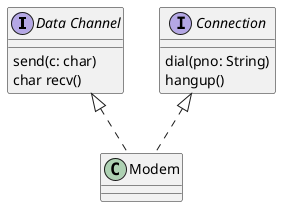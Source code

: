 @startuml

interface "Data Channel" as DC {
	send(c: char)
	char recv()
}

interface Connection{
	dial(pno: String)
	hangup()
}

class Modem {	
}

Connection <|.. Modem
DC <|.. Modem

@enduml

